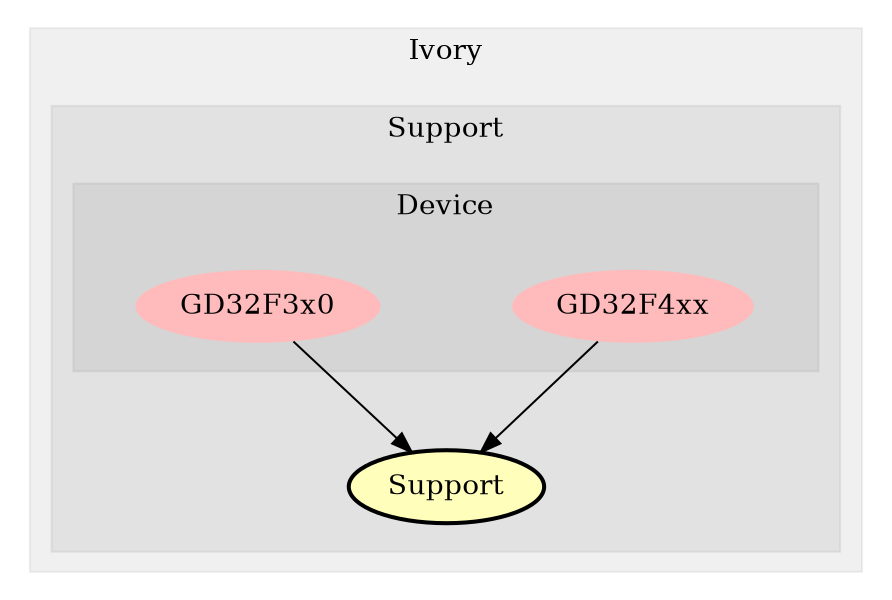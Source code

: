 digraph G {
size="6,4";
ratio="fill";
subgraph cluster_0 {
label="Ivory";
color="#0000000F";
style="filled";
subgraph cluster_1 {
label="Support";
color="#0000000F";
style="filled";
u2[label="Support",style="filled,bold",fillcolor="#ffffbb"];
subgraph cluster_2 {
label="Device";
color="#0000000F";
style="filled";
u0[label="GD32F4xx",style="filled",fillcolor="#ffbbbb",penwidth="0"];
u1[label="GD32F3x0",style="filled",fillcolor="#ffbbbb",penwidth="0"];

}

}

}
u0 -> u2;
u1 -> u2;

}
